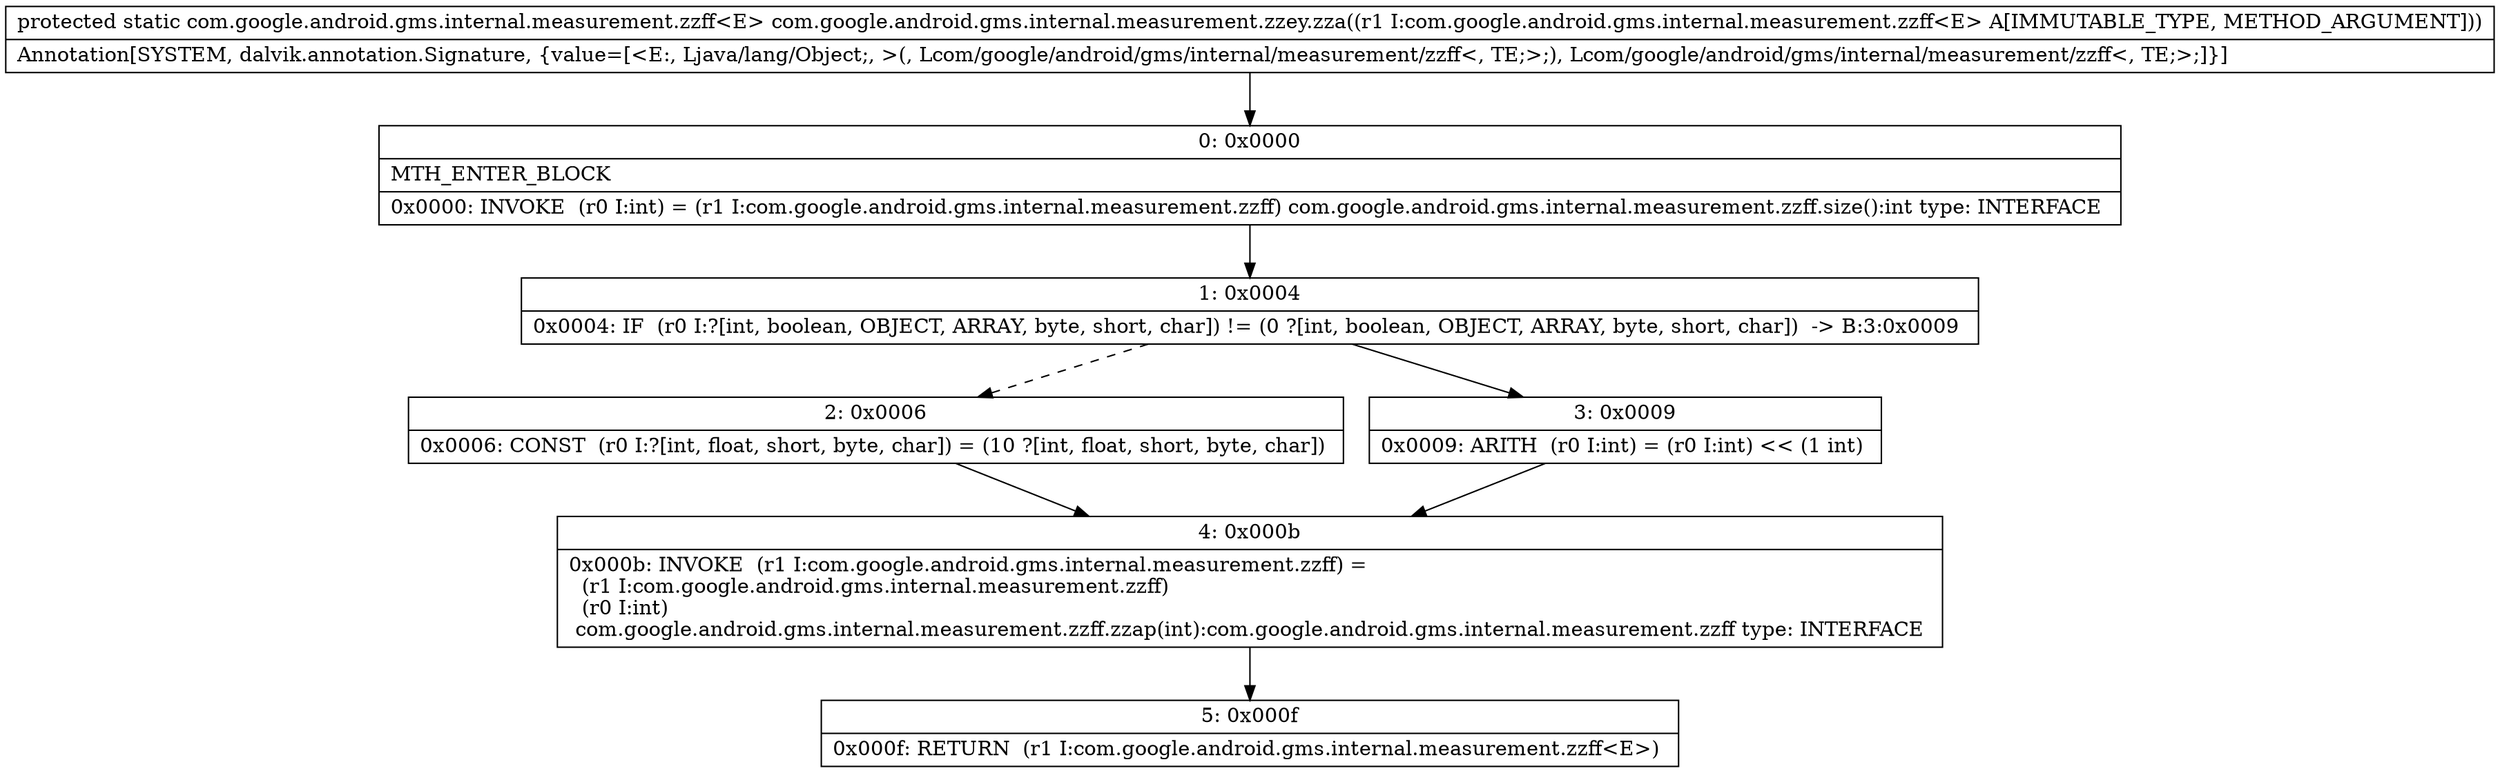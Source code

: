 digraph "CFG forcom.google.android.gms.internal.measurement.zzey.zza(Lcom\/google\/android\/gms\/internal\/measurement\/zzff;)Lcom\/google\/android\/gms\/internal\/measurement\/zzff;" {
Node_0 [shape=record,label="{0\:\ 0x0000|MTH_ENTER_BLOCK\l|0x0000: INVOKE  (r0 I:int) = (r1 I:com.google.android.gms.internal.measurement.zzff) com.google.android.gms.internal.measurement.zzff.size():int type: INTERFACE \l}"];
Node_1 [shape=record,label="{1\:\ 0x0004|0x0004: IF  (r0 I:?[int, boolean, OBJECT, ARRAY, byte, short, char]) != (0 ?[int, boolean, OBJECT, ARRAY, byte, short, char])  \-\> B:3:0x0009 \l}"];
Node_2 [shape=record,label="{2\:\ 0x0006|0x0006: CONST  (r0 I:?[int, float, short, byte, char]) = (10 ?[int, float, short, byte, char]) \l}"];
Node_3 [shape=record,label="{3\:\ 0x0009|0x0009: ARITH  (r0 I:int) = (r0 I:int) \<\< (1 int) \l}"];
Node_4 [shape=record,label="{4\:\ 0x000b|0x000b: INVOKE  (r1 I:com.google.android.gms.internal.measurement.zzff) = \l  (r1 I:com.google.android.gms.internal.measurement.zzff)\l  (r0 I:int)\l com.google.android.gms.internal.measurement.zzff.zzap(int):com.google.android.gms.internal.measurement.zzff type: INTERFACE \l}"];
Node_5 [shape=record,label="{5\:\ 0x000f|0x000f: RETURN  (r1 I:com.google.android.gms.internal.measurement.zzff\<E\>) \l}"];
MethodNode[shape=record,label="{protected static com.google.android.gms.internal.measurement.zzff\<E\> com.google.android.gms.internal.measurement.zzey.zza((r1 I:com.google.android.gms.internal.measurement.zzff\<E\> A[IMMUTABLE_TYPE, METHOD_ARGUMENT]))  | Annotation[SYSTEM, dalvik.annotation.Signature, \{value=[\<E:, Ljava\/lang\/Object;, \>(, Lcom\/google\/android\/gms\/internal\/measurement\/zzff\<, TE;\>;), Lcom\/google\/android\/gms\/internal\/measurement\/zzff\<, TE;\>;]\}]\l}"];
MethodNode -> Node_0;
Node_0 -> Node_1;
Node_1 -> Node_2[style=dashed];
Node_1 -> Node_3;
Node_2 -> Node_4;
Node_3 -> Node_4;
Node_4 -> Node_5;
}

